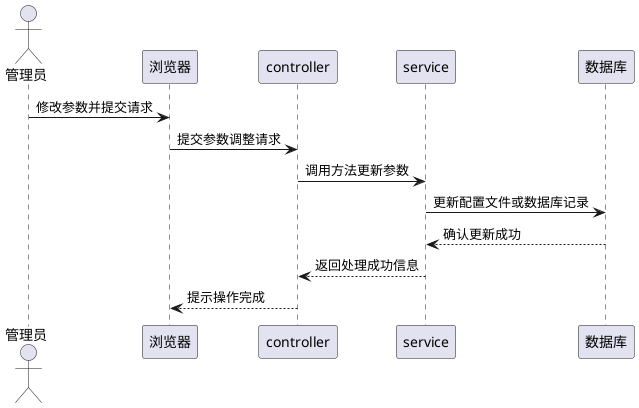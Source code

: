 @startuml
actor 管理员 as Admin
participant 浏览器 as Browser
participant controller as Controller
participant service as Service
participant 数据库 as ConfigDB

Admin -> Browser : 修改参数并提交请求
Browser -> Controller : 提交参数调整请求
Controller -> Service : 调用方法更新参数
Service -> ConfigDB : 更新配置文件或数据库记录
ConfigDB --> Service : 确认更新成功
Service --> Controller : 返回处理成功信息
Controller --> Browser : 提示操作完成
@enduml
